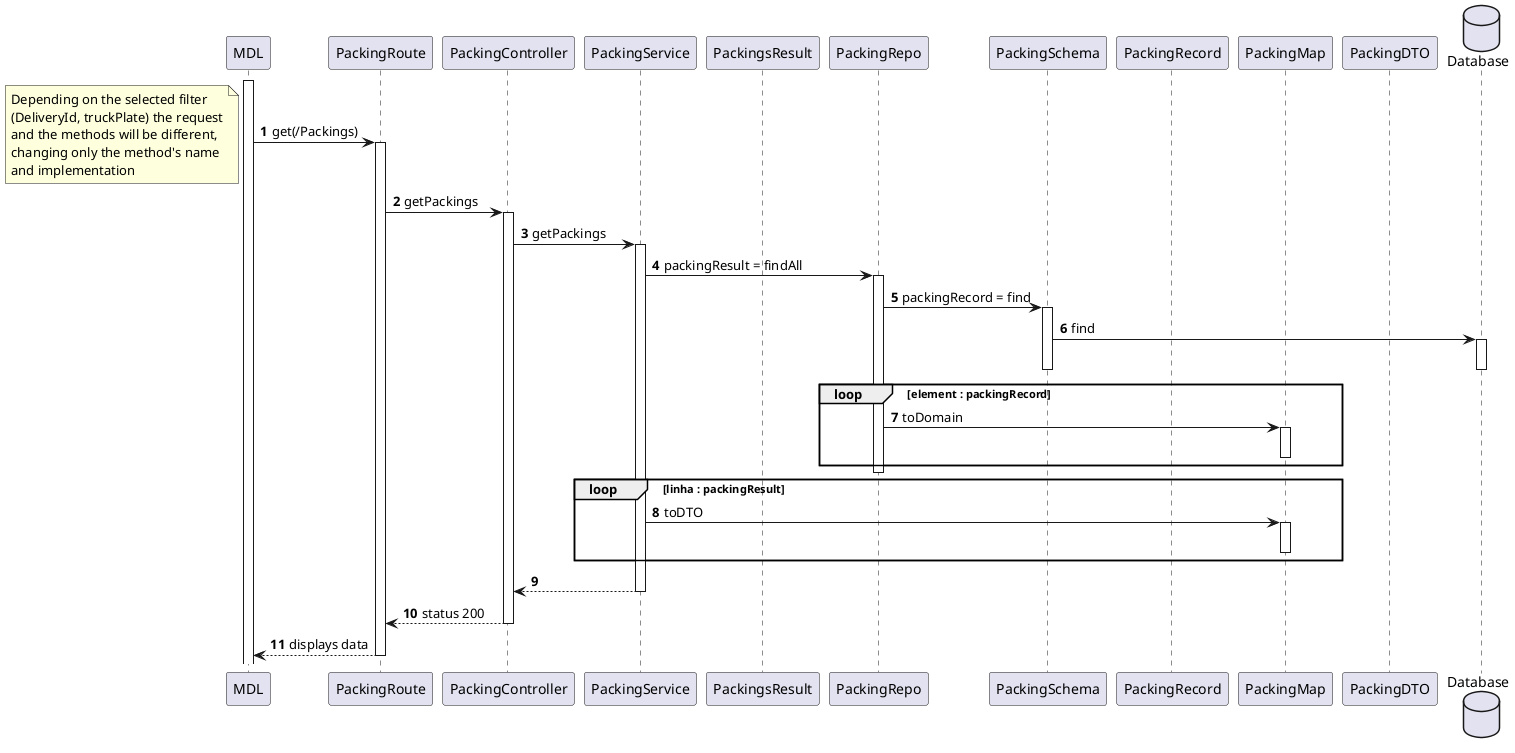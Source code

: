 @startuml

autonumber
participant "MDL" as MDL
participant "PackingRoute" as ROUTE
participant "PackingController" as CTR
participant "PackingService" as SERVICE
participant "PackingsResult" as Result
participant "PackingRepo" as REPO
participant "PackingSchema" as SCHEMA
participant "PackingRecord" as RECORD
participant "PackingMap" as MAP
participant "PackingDTO" as DTO
database "Database" as DB


activate MDL
MDL -> ROUTE : get(/Packings)
activate ROUTE
note left
  Depending on the selected filter 
  (DeliveryId, truckPlate) the request
  and the methods will be different, 
  changing only the method's name
  and implementation
end note
ROUTE -> CTR : getPackings
activate CTR
CTR -> SERVICE : getPackings
activate SERVICE
SERVICE -> REPO : packingResult = findAll
activate REPO
REPO -> SCHEMA : packingRecord = find
activate SCHEMA
SCHEMA -> DB : find
activate DB
deactivate DB
deactivate SCHEMA
loop element : packingRecord
REPO -> MAP : toDomain
activate MAP
deactivate MAP
end
deactivate REPO

loop linha : packingResult
SERVICE -> MAP : toDTO
activate MAP
deactivate MAP
end
SERVICE --> CTR
deactivate SERVICE
CTR --> ROUTE : status 200
deactivate CTR
ROUTE --> MDL : displays data
deactivate ROUTE

@enduml